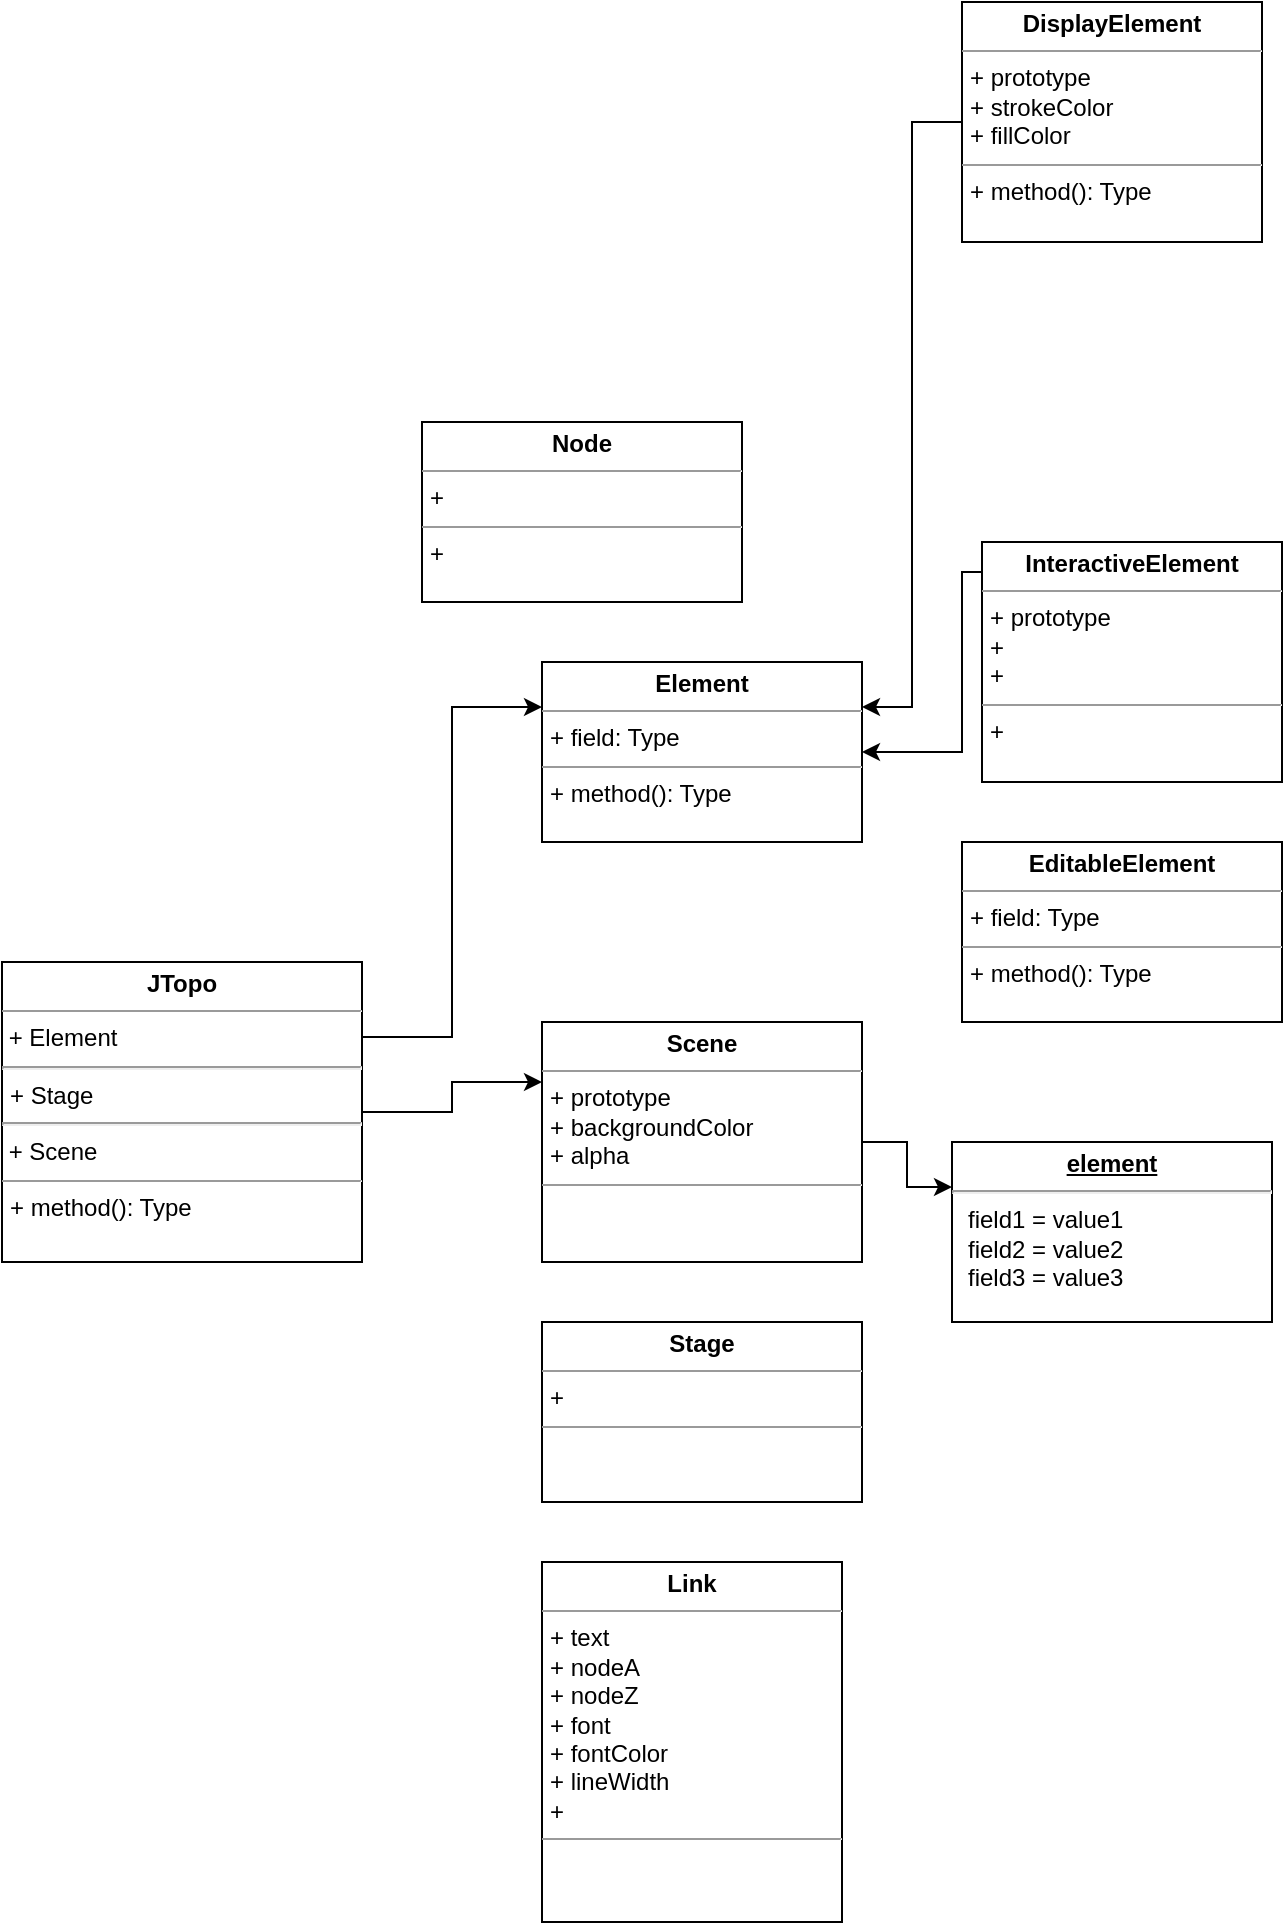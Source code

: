<mxfile version="14.8.5" type="github">
  <diagram id="dJBsx4O1nZzHeu0fgfRI" name="第 1 页">
    <mxGraphModel dx="1035" dy="1763" grid="1" gridSize="30" guides="1" tooltips="1" connect="1" arrows="1" fold="1" page="1" pageScale="1" pageWidth="827" pageHeight="1169" background="none" math="0" shadow="0">
      <root>
        <mxCell id="0" />
        <mxCell id="1" parent="0" />
        <mxCell id="udzm1Mu4DVqetjzfQplh-5" style="edgeStyle=orthogonalEdgeStyle;rounded=0;orthogonalLoop=1;jettySize=auto;html=1;exitX=1;exitY=0.5;exitDx=0;exitDy=0;entryX=0;entryY=0.25;entryDx=0;entryDy=0;" parent="1" source="udzm1Mu4DVqetjzfQplh-1" target="udzm1Mu4DVqetjzfQplh-2" edge="1">
          <mxGeometry relative="1" as="geometry" />
        </mxCell>
        <mxCell id="udzm1Mu4DVqetjzfQplh-1" value="&lt;p style=&quot;margin: 0px ; margin-top: 4px ; text-align: center&quot;&gt;&lt;b&gt;Scene&lt;/b&gt;&lt;/p&gt;&lt;hr size=&quot;1&quot;&gt;&lt;p style=&quot;margin: 0px ; margin-left: 4px&quot;&gt;+ prototype&lt;/p&gt;&lt;p style=&quot;margin: 0px ; margin-left: 4px&quot;&gt;+ backgroundColor&lt;/p&gt;&lt;p style=&quot;margin: 0px ; margin-left: 4px&quot;&gt;+ alpha&lt;/p&gt;&lt;hr size=&quot;1&quot;&gt;&lt;p style=&quot;margin: 0px ; margin-left: 4px&quot;&gt;&lt;br&gt;&lt;/p&gt;" style="verticalAlign=top;align=left;overflow=fill;fontSize=12;fontFamily=Helvetica;html=1;" parent="1" vertex="1">
          <mxGeometry x="360" y="390" width="160" height="120" as="geometry" />
        </mxCell>
        <mxCell id="udzm1Mu4DVqetjzfQplh-2" value="&lt;p style=&quot;margin: 0px ; margin-top: 4px ; text-align: center ; text-decoration: underline&quot;&gt;&lt;b&gt;element&lt;/b&gt;&lt;/p&gt;&lt;hr&gt;&lt;p style=&quot;margin: 0px ; margin-left: 8px&quot;&gt;field1 = value1&lt;br&gt;field2 = value2&lt;br&gt;field3 = value3&lt;/p&gt;" style="verticalAlign=top;align=left;overflow=fill;fontSize=12;fontFamily=Helvetica;html=1;" parent="1" vertex="1">
          <mxGeometry x="565" y="450" width="160" height="90" as="geometry" />
        </mxCell>
        <mxCell id="udzm1Mu4DVqetjzfQplh-4" value="&lt;p style=&quot;margin: 0px ; margin-top: 4px ; text-align: center&quot;&gt;&lt;b&gt;Element&lt;/b&gt;&lt;/p&gt;&lt;hr size=&quot;1&quot;&gt;&lt;p style=&quot;margin: 0px ; margin-left: 4px&quot;&gt;+ field: Type&lt;/p&gt;&lt;hr size=&quot;1&quot;&gt;&lt;p style=&quot;margin: 0px ; margin-left: 4px&quot;&gt;+ method(): Type&lt;/p&gt;" style="verticalAlign=top;align=left;overflow=fill;fontSize=12;fontFamily=Helvetica;html=1;" parent="1" vertex="1">
          <mxGeometry x="360" y="210" width="160" height="90" as="geometry" />
        </mxCell>
        <mxCell id="udzm1Mu4DVqetjzfQplh-9" style="edgeStyle=orthogonalEdgeStyle;rounded=0;orthogonalLoop=1;jettySize=auto;html=1;exitX=1;exitY=0.25;exitDx=0;exitDy=0;entryX=0;entryY=0.25;entryDx=0;entryDy=0;" parent="1" source="udzm1Mu4DVqetjzfQplh-6" target="udzm1Mu4DVqetjzfQplh-4" edge="1">
          <mxGeometry relative="1" as="geometry" />
        </mxCell>
        <mxCell id="udzm1Mu4DVqetjzfQplh-11" style="edgeStyle=orthogonalEdgeStyle;rounded=0;orthogonalLoop=1;jettySize=auto;html=1;entryX=0;entryY=0.25;entryDx=0;entryDy=0;" parent="1" source="udzm1Mu4DVqetjzfQplh-6" target="udzm1Mu4DVqetjzfQplh-1" edge="1">
          <mxGeometry relative="1" as="geometry" />
        </mxCell>
        <mxCell id="udzm1Mu4DVqetjzfQplh-6" value="&lt;p style=&quot;margin: 0px ; margin-top: 4px ; text-align: center&quot;&gt;&lt;b&gt;JTopo&lt;/b&gt;&lt;/p&gt;&lt;hr size=&quot;1&quot;&gt;&amp;nbsp;+ Element&lt;hr&gt;&lt;p style=&quot;margin: 0px ; margin-left: 4px&quot;&gt;+ Stage&lt;/p&gt;&lt;hr&gt;&amp;nbsp;+ Scene&lt;hr size=&quot;1&quot;&gt;&lt;p style=&quot;margin: 0px ; margin-left: 4px&quot;&gt;+ method(): Type&lt;/p&gt;" style="verticalAlign=top;align=left;overflow=fill;fontSize=12;fontFamily=Helvetica;html=1;" parent="1" vertex="1">
          <mxGeometry x="90" y="360" width="180" height="150" as="geometry" />
        </mxCell>
        <mxCell id="wFrleSMICrfKURf7I-VC-1" value="&lt;p style=&quot;margin: 0px ; margin-top: 4px ; text-align: center&quot;&gt;&lt;b&gt;Stage&lt;/b&gt;&lt;/p&gt;&lt;hr size=&quot;1&quot;&gt;&lt;p style=&quot;margin: 0px ; margin-left: 4px&quot;&gt;+&amp;nbsp;&lt;/p&gt;&lt;hr size=&quot;1&quot;&gt;&lt;p style=&quot;margin: 0px ; margin-left: 4px&quot;&gt;&lt;br&gt;&lt;/p&gt;" style="verticalAlign=top;align=left;overflow=fill;fontSize=12;fontFamily=Helvetica;html=1;" parent="1" vertex="1">
          <mxGeometry x="360" y="540" width="160" height="90" as="geometry" />
        </mxCell>
        <mxCell id="wFrleSMICrfKURf7I-VC-2" value="&lt;p style=&quot;margin: 0px ; margin-top: 4px ; text-align: center&quot;&gt;&lt;b&gt;Link&lt;/b&gt;&lt;/p&gt;&lt;hr size=&quot;1&quot;&gt;&lt;p style=&quot;margin: 0px ; margin-left: 4px&quot;&gt;+ text&lt;/p&gt;&lt;p style=&quot;margin: 0px ; margin-left: 4px&quot;&gt;+ nodeA&lt;/p&gt;&lt;p style=&quot;margin: 0px ; margin-left: 4px&quot;&gt;+ nodeZ&amp;nbsp;&amp;nbsp;&lt;/p&gt;&lt;p style=&quot;margin: 0px ; margin-left: 4px&quot;&gt;+ font&lt;/p&gt;&lt;p style=&quot;margin: 0px ; margin-left: 4px&quot;&gt;+ fontColor&lt;/p&gt;&lt;p style=&quot;margin: 0px ; margin-left: 4px&quot;&gt;+ lineWidth&amp;nbsp;&lt;/p&gt;&lt;p style=&quot;margin: 0px ; margin-left: 4px&quot;&gt;+&amp;nbsp;&lt;/p&gt;&lt;hr size=&quot;1&quot;&gt;&lt;p style=&quot;margin: 0px ; margin-left: 4px&quot;&gt;&lt;br&gt;&lt;/p&gt;" style="verticalAlign=top;align=left;overflow=fill;fontSize=12;fontFamily=Helvetica;html=1;" parent="1" vertex="1">
          <mxGeometry x="360" y="660" width="150" height="180" as="geometry" />
        </mxCell>
        <mxCell id="wFrleSMICrfKURf7I-VC-6" value="" style="edgeStyle=orthogonalEdgeStyle;rounded=0;orthogonalLoop=1;jettySize=auto;html=1;" parent="1" source="wFrleSMICrfKURf7I-VC-5" target="udzm1Mu4DVqetjzfQplh-4" edge="1">
          <mxGeometry relative="1" as="geometry">
            <Array as="points">
              <mxPoint x="570" y="165" />
            </Array>
          </mxGeometry>
        </mxCell>
        <mxCell id="wFrleSMICrfKURf7I-VC-5" value="&lt;p style=&quot;margin: 0px ; margin-top: 4px ; text-align: center&quot;&gt;&lt;b&gt;InteractiveElement&lt;/b&gt;&lt;/p&gt;&lt;hr size=&quot;1&quot;&gt;&lt;p style=&quot;margin: 0px ; margin-left: 4px&quot;&gt;+ prototype&lt;/p&gt;&lt;p style=&quot;margin: 0px ; margin-left: 4px&quot;&gt;+&amp;nbsp;&lt;/p&gt;&lt;p style=&quot;margin: 0px ; margin-left: 4px&quot;&gt;+&amp;nbsp;&lt;/p&gt;&lt;hr size=&quot;1&quot;&gt;&lt;p style=&quot;margin: 0px ; margin-left: 4px&quot;&gt;+&amp;nbsp;&lt;/p&gt;" style="verticalAlign=top;align=left;overflow=fill;fontSize=12;fontFamily=Helvetica;html=1;" parent="1" vertex="1">
          <mxGeometry x="580" y="150" width="150" height="120" as="geometry" />
        </mxCell>
        <mxCell id="wFrleSMICrfKURf7I-VC-9" style="edgeStyle=orthogonalEdgeStyle;rounded=0;orthogonalLoop=1;jettySize=auto;html=1;exitX=0;exitY=0.5;exitDx=0;exitDy=0;entryX=1;entryY=0.25;entryDx=0;entryDy=0;" parent="1" source="wFrleSMICrfKURf7I-VC-7" target="udzm1Mu4DVqetjzfQplh-4" edge="1">
          <mxGeometry relative="1" as="geometry" />
        </mxCell>
        <mxCell id="wFrleSMICrfKURf7I-VC-7" value="&lt;p style=&quot;margin: 0px ; margin-top: 4px ; text-align: center&quot;&gt;&lt;b&gt;DisplayElement&lt;/b&gt;&lt;/p&gt;&lt;hr size=&quot;1&quot;&gt;&lt;p style=&quot;margin: 0px ; margin-left: 4px&quot;&gt;+ prototype&lt;/p&gt;&lt;p style=&quot;margin: 0px ; margin-left: 4px&quot;&gt;+ strokeColor&lt;/p&gt;&lt;p style=&quot;margin: 0px ; margin-left: 4px&quot;&gt;+ fillColor&lt;/p&gt;&lt;hr size=&quot;1&quot;&gt;&lt;p style=&quot;margin: 0px ; margin-left: 4px&quot;&gt;+ method(): Type&lt;/p&gt;" style="verticalAlign=top;align=left;overflow=fill;fontSize=12;fontFamily=Helvetica;html=1;" parent="1" vertex="1">
          <mxGeometry x="570" y="-120" width="150" height="120" as="geometry" />
        </mxCell>
        <mxCell id="wFrleSMICrfKURf7I-VC-8" value="&lt;p style=&quot;margin: 0px ; margin-top: 4px ; text-align: center&quot;&gt;&lt;b&gt;EditableElement&lt;/b&gt;&lt;/p&gt;&lt;hr size=&quot;1&quot;&gt;&lt;p style=&quot;margin: 0px ; margin-left: 4px&quot;&gt;+ field: Type&lt;/p&gt;&lt;hr size=&quot;1&quot;&gt;&lt;p style=&quot;margin: 0px ; margin-left: 4px&quot;&gt;+ method(): Type&lt;/p&gt;" style="verticalAlign=top;align=left;overflow=fill;fontSize=12;fontFamily=Helvetica;html=1;" parent="1" vertex="1">
          <mxGeometry x="570" y="300" width="160" height="90" as="geometry" />
        </mxCell>
        <mxCell id="z_XjH2AizJ-G1wBY0Lii-1" value="&lt;p style=&quot;margin: 0px ; margin-top: 4px ; text-align: center&quot;&gt;&lt;b&gt;Node&lt;/b&gt;&lt;/p&gt;&lt;hr size=&quot;1&quot;&gt;&lt;p style=&quot;margin: 0px ; margin-left: 4px&quot;&gt;+&amp;nbsp;&amp;nbsp;&lt;/p&gt;&lt;hr size=&quot;1&quot;&gt;&lt;p style=&quot;margin: 0px ; margin-left: 4px&quot;&gt;+&amp;nbsp;&lt;/p&gt;" style="verticalAlign=top;align=left;overflow=fill;fontSize=12;fontFamily=Helvetica;html=1;" vertex="1" parent="1">
          <mxGeometry x="300" y="90" width="160" height="90" as="geometry" />
        </mxCell>
      </root>
    </mxGraphModel>
  </diagram>
</mxfile>
